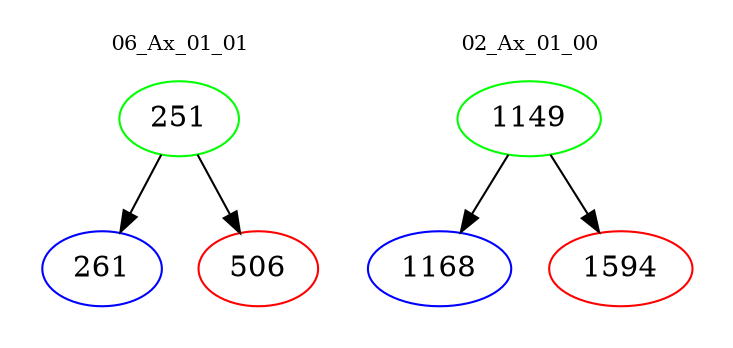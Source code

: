 digraph{
subgraph cluster_0 {
color = white
label = "06_Ax_01_01";
fontsize=10;
T0_251 [label="251", color="green"]
T0_251 -> T0_261 [color="black"]
T0_261 [label="261", color="blue"]
T0_251 -> T0_506 [color="black"]
T0_506 [label="506", color="red"]
}
subgraph cluster_1 {
color = white
label = "02_Ax_01_00";
fontsize=10;
T1_1149 [label="1149", color="green"]
T1_1149 -> T1_1168 [color="black"]
T1_1168 [label="1168", color="blue"]
T1_1149 -> T1_1594 [color="black"]
T1_1594 [label="1594", color="red"]
}
}
